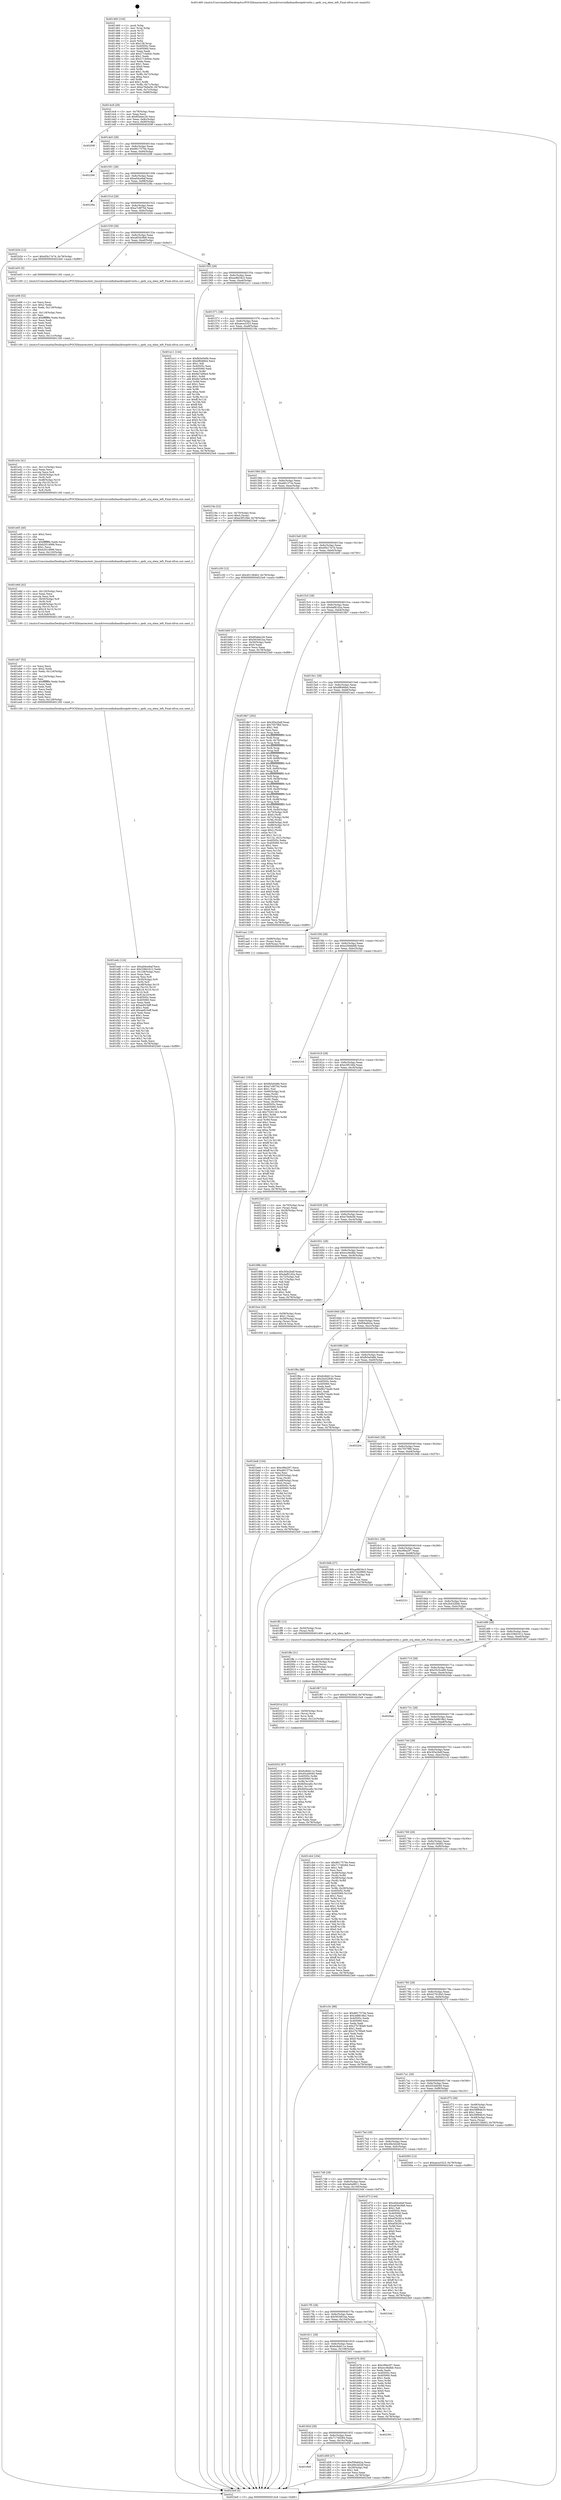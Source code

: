 digraph "0x401460" {
  label = "0x401460 (/mnt/c/Users/mathe/Desktop/tcc/POCII/binaries/extr_linuxdriversinfinibandhwqedrverbs.c_qedr_srq_elem_left_Final-ollvm.out::main(0))"
  labelloc = "t"
  node[shape=record]

  Entry [label="",width=0.3,height=0.3,shape=circle,fillcolor=black,style=filled]
  "0x4014c8" [label="{
     0x4014c8 [29]\l
     | [instrs]\l
     &nbsp;&nbsp;0x4014c8 \<+3\>: mov -0x78(%rbp),%eax\l
     &nbsp;&nbsp;0x4014cb \<+2\>: mov %eax,%ecx\l
     &nbsp;&nbsp;0x4014cd \<+6\>: sub $0x85ebec26,%ecx\l
     &nbsp;&nbsp;0x4014d3 \<+6\>: mov %eax,-0x8c(%rbp)\l
     &nbsp;&nbsp;0x4014d9 \<+6\>: mov %ecx,-0x90(%rbp)\l
     &nbsp;&nbsp;0x4014df \<+6\>: je 000000000040209f \<main+0xc3f\>\l
  }"]
  "0x40209f" [label="{
     0x40209f\l
  }", style=dashed]
  "0x4014e5" [label="{
     0x4014e5 [28]\l
     | [instrs]\l
     &nbsp;&nbsp;0x4014e5 \<+5\>: jmp 00000000004014ea \<main+0x8a\>\l
     &nbsp;&nbsp;0x4014ea \<+6\>: mov -0x8c(%rbp),%eax\l
     &nbsp;&nbsp;0x4014f0 \<+5\>: sub $0x8617570e,%eax\l
     &nbsp;&nbsp;0x4014f5 \<+6\>: mov %eax,-0x94(%rbp)\l
     &nbsp;&nbsp;0x4014fb \<+6\>: je 0000000000402268 \<main+0xe08\>\l
  }"]
  Exit [label="",width=0.3,height=0.3,shape=circle,fillcolor=black,style=filled,peripheries=2]
  "0x402268" [label="{
     0x402268\l
  }", style=dashed]
  "0x401501" [label="{
     0x401501 [28]\l
     | [instrs]\l
     &nbsp;&nbsp;0x401501 \<+5\>: jmp 0000000000401506 \<main+0xa6\>\l
     &nbsp;&nbsp;0x401506 \<+6\>: mov -0x8c(%rbp),%eax\l
     &nbsp;&nbsp;0x40150c \<+5\>: sub $0xa0dce6af,%eax\l
     &nbsp;&nbsp;0x401511 \<+6\>: mov %eax,-0x98(%rbp)\l
     &nbsp;&nbsp;0x401517 \<+6\>: je 000000000040228a \<main+0xe2a\>\l
  }"]
  "0x402032" [label="{
     0x402032 [97]\l
     | [instrs]\l
     &nbsp;&nbsp;0x402032 \<+5\>: mov $0x6c8dd11e,%eax\l
     &nbsp;&nbsp;0x402037 \<+5\>: mov $0x45cd4040,%edx\l
     &nbsp;&nbsp;0x40203c \<+8\>: mov 0x40505c,%r8d\l
     &nbsp;&nbsp;0x402044 \<+8\>: mov 0x405060,%r9d\l
     &nbsp;&nbsp;0x40204c \<+3\>: mov %r8d,%r10d\l
     &nbsp;&nbsp;0x40204f \<+7\>: sub $0x8d5eca6c,%r10d\l
     &nbsp;&nbsp;0x402056 \<+4\>: sub $0x1,%r10d\l
     &nbsp;&nbsp;0x40205a \<+7\>: add $0x8d5eca6c,%r10d\l
     &nbsp;&nbsp;0x402061 \<+4\>: imul %r10d,%r8d\l
     &nbsp;&nbsp;0x402065 \<+4\>: and $0x1,%r8d\l
     &nbsp;&nbsp;0x402069 \<+4\>: cmp $0x0,%r8d\l
     &nbsp;&nbsp;0x40206d \<+4\>: sete %r11b\l
     &nbsp;&nbsp;0x402071 \<+4\>: cmp $0xa,%r9d\l
     &nbsp;&nbsp;0x402075 \<+3\>: setl %bl\l
     &nbsp;&nbsp;0x402078 \<+3\>: mov %r11b,%r14b\l
     &nbsp;&nbsp;0x40207b \<+3\>: and %bl,%r14b\l
     &nbsp;&nbsp;0x40207e \<+3\>: xor %bl,%r11b\l
     &nbsp;&nbsp;0x402081 \<+3\>: or %r11b,%r14b\l
     &nbsp;&nbsp;0x402084 \<+4\>: test $0x1,%r14b\l
     &nbsp;&nbsp;0x402088 \<+3\>: cmovne %edx,%eax\l
     &nbsp;&nbsp;0x40208b \<+3\>: mov %eax,-0x78(%rbp)\l
     &nbsp;&nbsp;0x40208e \<+5\>: jmp 00000000004023e9 \<main+0xf89\>\l
  }"]
  "0x40228a" [label="{
     0x40228a\l
  }", style=dashed]
  "0x40151d" [label="{
     0x40151d [28]\l
     | [instrs]\l
     &nbsp;&nbsp;0x40151d \<+5\>: jmp 0000000000401522 \<main+0xc2\>\l
     &nbsp;&nbsp;0x401522 \<+6\>: mov -0x8c(%rbp),%eax\l
     &nbsp;&nbsp;0x401528 \<+5\>: sub $0xa7c8f75d,%eax\l
     &nbsp;&nbsp;0x40152d \<+6\>: mov %eax,-0x9c(%rbp)\l
     &nbsp;&nbsp;0x401533 \<+6\>: je 0000000000401b54 \<main+0x6f4\>\l
  }"]
  "0x40201d" [label="{
     0x40201d [21]\l
     | [instrs]\l
     &nbsp;&nbsp;0x40201d \<+4\>: mov -0x50(%rbp),%rcx\l
     &nbsp;&nbsp;0x402021 \<+3\>: mov (%rcx),%rcx\l
     &nbsp;&nbsp;0x402024 \<+3\>: mov %rcx,%rdi\l
     &nbsp;&nbsp;0x402027 \<+6\>: mov %eax,-0x12c(%rbp)\l
     &nbsp;&nbsp;0x40202d \<+5\>: call 0000000000401030 \<free@plt\>\l
     | [calls]\l
     &nbsp;&nbsp;0x401030 \{1\} (unknown)\l
  }"]
  "0x401b54" [label="{
     0x401b54 [12]\l
     | [instrs]\l
     &nbsp;&nbsp;0x401b54 \<+7\>: movl $0xd5b17e7d,-0x78(%rbp)\l
     &nbsp;&nbsp;0x401b5b \<+5\>: jmp 00000000004023e9 \<main+0xf89\>\l
  }"]
  "0x401539" [label="{
     0x401539 [28]\l
     | [instrs]\l
     &nbsp;&nbsp;0x401539 \<+5\>: jmp 000000000040153e \<main+0xde\>\l
     &nbsp;&nbsp;0x40153e \<+6\>: mov -0x8c(%rbp),%eax\l
     &nbsp;&nbsp;0x401544 \<+5\>: sub $0xa830c9b8,%eax\l
     &nbsp;&nbsp;0x401549 \<+6\>: mov %eax,-0xa0(%rbp)\l
     &nbsp;&nbsp;0x40154f \<+6\>: je 0000000000401e03 \<main+0x9a3\>\l
  }"]
  "0x401ffe" [label="{
     0x401ffe [31]\l
     | [instrs]\l
     &nbsp;&nbsp;0x401ffe \<+10\>: movabs $0x4030b6,%rdi\l
     &nbsp;&nbsp;0x402008 \<+4\>: mov -0x40(%rbp),%rcx\l
     &nbsp;&nbsp;0x40200c \<+3\>: mov %rax,(%rcx)\l
     &nbsp;&nbsp;0x40200f \<+4\>: mov -0x40(%rbp),%rax\l
     &nbsp;&nbsp;0x402013 \<+3\>: mov (%rax),%rsi\l
     &nbsp;&nbsp;0x402016 \<+2\>: mov $0x0,%al\l
     &nbsp;&nbsp;0x402018 \<+5\>: call 0000000000401040 \<printf@plt\>\l
     | [calls]\l
     &nbsp;&nbsp;0x401040 \{1\} (unknown)\l
  }"]
  "0x401e03" [label="{
     0x401e03 [5]\l
     | [instrs]\l
     &nbsp;&nbsp;0x401e03 \<+5\>: call 0000000000401160 \<next_i\>\l
     | [calls]\l
     &nbsp;&nbsp;0x401160 \{1\} (/mnt/c/Users/mathe/Desktop/tcc/POCII/binaries/extr_linuxdriversinfinibandhwqedrverbs.c_qedr_srq_elem_left_Final-ollvm.out::next_i)\l
  }"]
  "0x401555" [label="{
     0x401555 [28]\l
     | [instrs]\l
     &nbsp;&nbsp;0x401555 \<+5\>: jmp 000000000040155a \<main+0xfa\>\l
     &nbsp;&nbsp;0x40155a \<+6\>: mov -0x8c(%rbp),%eax\l
     &nbsp;&nbsp;0x401560 \<+5\>: sub $0xae8634c3,%eax\l
     &nbsp;&nbsp;0x401565 \<+6\>: mov %eax,-0xa4(%rbp)\l
     &nbsp;&nbsp;0x40156b \<+6\>: je 0000000000401a11 \<main+0x5b1\>\l
  }"]
  "0x401eeb" [label="{
     0x401eeb [124]\l
     | [instrs]\l
     &nbsp;&nbsp;0x401eeb \<+5\>: mov $0xa0dce6af,%ecx\l
     &nbsp;&nbsp;0x401ef0 \<+5\>: mov $0x338d1612,%edx\l
     &nbsp;&nbsp;0x401ef5 \<+6\>: mov -0x128(%rbp),%esi\l
     &nbsp;&nbsp;0x401efb \<+3\>: imul %eax,%esi\l
     &nbsp;&nbsp;0x401efe \<+3\>: movslq %esi,%r8\l
     &nbsp;&nbsp;0x401f01 \<+4\>: mov -0x50(%rbp),%r9\l
     &nbsp;&nbsp;0x401f05 \<+3\>: mov (%r9),%r9\l
     &nbsp;&nbsp;0x401f08 \<+4\>: mov -0x48(%rbp),%r10\l
     &nbsp;&nbsp;0x401f0c \<+3\>: movslq (%r10),%r10\l
     &nbsp;&nbsp;0x401f0f \<+4\>: imul $0x18,%r10,%r10\l
     &nbsp;&nbsp;0x401f13 \<+3\>: add %r10,%r9\l
     &nbsp;&nbsp;0x401f16 \<+4\>: mov %r8,0x10(%r9)\l
     &nbsp;&nbsp;0x401f1a \<+7\>: mov 0x40505c,%eax\l
     &nbsp;&nbsp;0x401f21 \<+7\>: mov 0x405060,%esi\l
     &nbsp;&nbsp;0x401f28 \<+2\>: mov %eax,%edi\l
     &nbsp;&nbsp;0x401f2a \<+6\>: sub $0xae923eff,%edi\l
     &nbsp;&nbsp;0x401f30 \<+3\>: sub $0x1,%edi\l
     &nbsp;&nbsp;0x401f33 \<+6\>: add $0xae923eff,%edi\l
     &nbsp;&nbsp;0x401f39 \<+3\>: imul %edi,%eax\l
     &nbsp;&nbsp;0x401f3c \<+3\>: and $0x1,%eax\l
     &nbsp;&nbsp;0x401f3f \<+3\>: cmp $0x0,%eax\l
     &nbsp;&nbsp;0x401f42 \<+4\>: sete %r11b\l
     &nbsp;&nbsp;0x401f46 \<+3\>: cmp $0xa,%esi\l
     &nbsp;&nbsp;0x401f49 \<+3\>: setl %bl\l
     &nbsp;&nbsp;0x401f4c \<+3\>: mov %r11b,%r14b\l
     &nbsp;&nbsp;0x401f4f \<+3\>: and %bl,%r14b\l
     &nbsp;&nbsp;0x401f52 \<+3\>: xor %bl,%r11b\l
     &nbsp;&nbsp;0x401f55 \<+3\>: or %r11b,%r14b\l
     &nbsp;&nbsp;0x401f58 \<+4\>: test $0x1,%r14b\l
     &nbsp;&nbsp;0x401f5c \<+3\>: cmovne %edx,%ecx\l
     &nbsp;&nbsp;0x401f5f \<+3\>: mov %ecx,-0x78(%rbp)\l
     &nbsp;&nbsp;0x401f62 \<+5\>: jmp 00000000004023e9 \<main+0xf89\>\l
  }"]
  "0x401a11" [label="{
     0x401a11 [144]\l
     | [instrs]\l
     &nbsp;&nbsp;0x401a11 \<+5\>: mov $0xfb5e046b,%eax\l
     &nbsp;&nbsp;0x401a16 \<+5\>: mov $0xdf646fe4,%ecx\l
     &nbsp;&nbsp;0x401a1b \<+2\>: mov $0x1,%dl\l
     &nbsp;&nbsp;0x401a1d \<+7\>: mov 0x40505c,%esi\l
     &nbsp;&nbsp;0x401a24 \<+7\>: mov 0x405060,%edi\l
     &nbsp;&nbsp;0x401a2b \<+3\>: mov %esi,%r8d\l
     &nbsp;&nbsp;0x401a2e \<+7\>: sub $0x8a7a06e4,%r8d\l
     &nbsp;&nbsp;0x401a35 \<+4\>: sub $0x1,%r8d\l
     &nbsp;&nbsp;0x401a39 \<+7\>: add $0x8a7a06e4,%r8d\l
     &nbsp;&nbsp;0x401a40 \<+4\>: imul %r8d,%esi\l
     &nbsp;&nbsp;0x401a44 \<+3\>: and $0x1,%esi\l
     &nbsp;&nbsp;0x401a47 \<+3\>: cmp $0x0,%esi\l
     &nbsp;&nbsp;0x401a4a \<+4\>: sete %r9b\l
     &nbsp;&nbsp;0x401a4e \<+3\>: cmp $0xa,%edi\l
     &nbsp;&nbsp;0x401a51 \<+4\>: setl %r10b\l
     &nbsp;&nbsp;0x401a55 \<+3\>: mov %r9b,%r11b\l
     &nbsp;&nbsp;0x401a58 \<+4\>: xor $0xff,%r11b\l
     &nbsp;&nbsp;0x401a5c \<+3\>: mov %r10b,%bl\l
     &nbsp;&nbsp;0x401a5f \<+3\>: xor $0xff,%bl\l
     &nbsp;&nbsp;0x401a62 \<+3\>: xor $0x0,%dl\l
     &nbsp;&nbsp;0x401a65 \<+3\>: mov %r11b,%r14b\l
     &nbsp;&nbsp;0x401a68 \<+4\>: and $0x0,%r14b\l
     &nbsp;&nbsp;0x401a6c \<+3\>: and %dl,%r9b\l
     &nbsp;&nbsp;0x401a6f \<+3\>: mov %bl,%r15b\l
     &nbsp;&nbsp;0x401a72 \<+4\>: and $0x0,%r15b\l
     &nbsp;&nbsp;0x401a76 \<+3\>: and %dl,%r10b\l
     &nbsp;&nbsp;0x401a79 \<+3\>: or %r9b,%r14b\l
     &nbsp;&nbsp;0x401a7c \<+3\>: or %r10b,%r15b\l
     &nbsp;&nbsp;0x401a7f \<+3\>: xor %r15b,%r14b\l
     &nbsp;&nbsp;0x401a82 \<+3\>: or %bl,%r11b\l
     &nbsp;&nbsp;0x401a85 \<+4\>: xor $0xff,%r11b\l
     &nbsp;&nbsp;0x401a89 \<+3\>: or $0x0,%dl\l
     &nbsp;&nbsp;0x401a8c \<+3\>: and %dl,%r11b\l
     &nbsp;&nbsp;0x401a8f \<+3\>: or %r11b,%r14b\l
     &nbsp;&nbsp;0x401a92 \<+4\>: test $0x1,%r14b\l
     &nbsp;&nbsp;0x401a96 \<+3\>: cmovne %ecx,%eax\l
     &nbsp;&nbsp;0x401a99 \<+3\>: mov %eax,-0x78(%rbp)\l
     &nbsp;&nbsp;0x401a9c \<+5\>: jmp 00000000004023e9 \<main+0xf89\>\l
  }"]
  "0x401571" [label="{
     0x401571 [28]\l
     | [instrs]\l
     &nbsp;&nbsp;0x401571 \<+5\>: jmp 0000000000401576 \<main+0x116\>\l
     &nbsp;&nbsp;0x401576 \<+6\>: mov -0x8c(%rbp),%eax\l
     &nbsp;&nbsp;0x40157c \<+5\>: sub $0xaece3323,%eax\l
     &nbsp;&nbsp;0x401581 \<+6\>: mov %eax,-0xa8(%rbp)\l
     &nbsp;&nbsp;0x401587 \<+6\>: je 000000000040219a \<main+0xd3a\>\l
  }"]
  "0x401eb7" [label="{
     0x401eb7 [52]\l
     | [instrs]\l
     &nbsp;&nbsp;0x401eb7 \<+2\>: xor %ecx,%ecx\l
     &nbsp;&nbsp;0x401eb9 \<+5\>: mov $0x2,%edx\l
     &nbsp;&nbsp;0x401ebe \<+6\>: mov %edx,-0x124(%rbp)\l
     &nbsp;&nbsp;0x401ec4 \<+1\>: cltd\l
     &nbsp;&nbsp;0x401ec5 \<+6\>: mov -0x124(%rbp),%esi\l
     &nbsp;&nbsp;0x401ecb \<+2\>: idiv %esi\l
     &nbsp;&nbsp;0x401ecd \<+6\>: imul $0xfffffffe,%edx,%edx\l
     &nbsp;&nbsp;0x401ed3 \<+2\>: mov %ecx,%edi\l
     &nbsp;&nbsp;0x401ed5 \<+2\>: sub %edx,%edi\l
     &nbsp;&nbsp;0x401ed7 \<+2\>: mov %ecx,%edx\l
     &nbsp;&nbsp;0x401ed9 \<+3\>: sub $0x1,%edx\l
     &nbsp;&nbsp;0x401edc \<+2\>: add %edx,%edi\l
     &nbsp;&nbsp;0x401ede \<+2\>: sub %edi,%ecx\l
     &nbsp;&nbsp;0x401ee0 \<+6\>: mov %ecx,-0x128(%rbp)\l
     &nbsp;&nbsp;0x401ee6 \<+5\>: call 0000000000401160 \<next_i\>\l
     | [calls]\l
     &nbsp;&nbsp;0x401160 \{1\} (/mnt/c/Users/mathe/Desktop/tcc/POCII/binaries/extr_linuxdriversinfinibandhwqedrverbs.c_qedr_srq_elem_left_Final-ollvm.out::next_i)\l
  }"]
  "0x40219a" [label="{
     0x40219a [22]\l
     | [instrs]\l
     &nbsp;&nbsp;0x40219a \<+4\>: mov -0x70(%rbp),%rax\l
     &nbsp;&nbsp;0x40219e \<+6\>: movl $0x0,(%rax)\l
     &nbsp;&nbsp;0x4021a4 \<+7\>: movl $0xe3f51fdd,-0x78(%rbp)\l
     &nbsp;&nbsp;0x4021ab \<+5\>: jmp 00000000004023e9 \<main+0xf89\>\l
  }"]
  "0x40158d" [label="{
     0x40158d [28]\l
     | [instrs]\l
     &nbsp;&nbsp;0x40158d \<+5\>: jmp 0000000000401592 \<main+0x132\>\l
     &nbsp;&nbsp;0x401592 \<+6\>: mov -0x8c(%rbp),%eax\l
     &nbsp;&nbsp;0x401598 \<+5\>: sub $0xafd1373e,%eax\l
     &nbsp;&nbsp;0x40159d \<+6\>: mov %eax,-0xac(%rbp)\l
     &nbsp;&nbsp;0x4015a3 \<+6\>: je 0000000000401c50 \<main+0x7f0\>\l
  }"]
  "0x401e8d" [label="{
     0x401e8d [42]\l
     | [instrs]\l
     &nbsp;&nbsp;0x401e8d \<+6\>: mov -0x120(%rbp),%ecx\l
     &nbsp;&nbsp;0x401e93 \<+3\>: imul %eax,%ecx\l
     &nbsp;&nbsp;0x401e96 \<+3\>: movslq %ecx,%r8\l
     &nbsp;&nbsp;0x401e99 \<+4\>: mov -0x50(%rbp),%r9\l
     &nbsp;&nbsp;0x401e9d \<+3\>: mov (%r9),%r9\l
     &nbsp;&nbsp;0x401ea0 \<+4\>: mov -0x48(%rbp),%r10\l
     &nbsp;&nbsp;0x401ea4 \<+3\>: movslq (%r10),%r10\l
     &nbsp;&nbsp;0x401ea7 \<+4\>: imul $0x18,%r10,%r10\l
     &nbsp;&nbsp;0x401eab \<+3\>: add %r10,%r9\l
     &nbsp;&nbsp;0x401eae \<+4\>: mov %r8,0x8(%r9)\l
     &nbsp;&nbsp;0x401eb2 \<+5\>: call 0000000000401160 \<next_i\>\l
     | [calls]\l
     &nbsp;&nbsp;0x401160 \{1\} (/mnt/c/Users/mathe/Desktop/tcc/POCII/binaries/extr_linuxdriversinfinibandhwqedrverbs.c_qedr_srq_elem_left_Final-ollvm.out::next_i)\l
  }"]
  "0x401c50" [label="{
     0x401c50 [12]\l
     | [instrs]\l
     &nbsp;&nbsp;0x401c50 \<+7\>: movl $0x40138463,-0x78(%rbp)\l
     &nbsp;&nbsp;0x401c57 \<+5\>: jmp 00000000004023e9 \<main+0xf89\>\l
  }"]
  "0x4015a9" [label="{
     0x4015a9 [28]\l
     | [instrs]\l
     &nbsp;&nbsp;0x4015a9 \<+5\>: jmp 00000000004015ae \<main+0x14e\>\l
     &nbsp;&nbsp;0x4015ae \<+6\>: mov -0x8c(%rbp),%eax\l
     &nbsp;&nbsp;0x4015b4 \<+5\>: sub $0xd5b17e7d,%eax\l
     &nbsp;&nbsp;0x4015b9 \<+6\>: mov %eax,-0xb0(%rbp)\l
     &nbsp;&nbsp;0x4015bf \<+6\>: je 0000000000401b60 \<main+0x700\>\l
  }"]
  "0x401e65" [label="{
     0x401e65 [40]\l
     | [instrs]\l
     &nbsp;&nbsp;0x401e65 \<+5\>: mov $0x2,%ecx\l
     &nbsp;&nbsp;0x401e6a \<+1\>: cltd\l
     &nbsp;&nbsp;0x401e6b \<+2\>: idiv %ecx\l
     &nbsp;&nbsp;0x401e6d \<+6\>: imul $0xfffffffe,%edx,%ecx\l
     &nbsp;&nbsp;0x401e73 \<+6\>: sub $0xb2014999,%ecx\l
     &nbsp;&nbsp;0x401e79 \<+3\>: add $0x1,%ecx\l
     &nbsp;&nbsp;0x401e7c \<+6\>: add $0xb2014999,%ecx\l
     &nbsp;&nbsp;0x401e82 \<+6\>: mov %ecx,-0x120(%rbp)\l
     &nbsp;&nbsp;0x401e88 \<+5\>: call 0000000000401160 \<next_i\>\l
     | [calls]\l
     &nbsp;&nbsp;0x401160 \{1\} (/mnt/c/Users/mathe/Desktop/tcc/POCII/binaries/extr_linuxdriversinfinibandhwqedrverbs.c_qedr_srq_elem_left_Final-ollvm.out::next_i)\l
  }"]
  "0x401b60" [label="{
     0x401b60 [27]\l
     | [instrs]\l
     &nbsp;&nbsp;0x401b60 \<+5\>: mov $0x85ebec26,%eax\l
     &nbsp;&nbsp;0x401b65 \<+5\>: mov $0x563461ba,%ecx\l
     &nbsp;&nbsp;0x401b6a \<+3\>: mov -0x30(%rbp),%edx\l
     &nbsp;&nbsp;0x401b6d \<+3\>: cmp $0x0,%edx\l
     &nbsp;&nbsp;0x401b70 \<+3\>: cmove %ecx,%eax\l
     &nbsp;&nbsp;0x401b73 \<+3\>: mov %eax,-0x78(%rbp)\l
     &nbsp;&nbsp;0x401b76 \<+5\>: jmp 00000000004023e9 \<main+0xf89\>\l
  }"]
  "0x4015c5" [label="{
     0x4015c5 [28]\l
     | [instrs]\l
     &nbsp;&nbsp;0x4015c5 \<+5\>: jmp 00000000004015ca \<main+0x16a\>\l
     &nbsp;&nbsp;0x4015ca \<+6\>: mov -0x8c(%rbp),%eax\l
     &nbsp;&nbsp;0x4015d0 \<+5\>: sub $0xdaf81d2a,%eax\l
     &nbsp;&nbsp;0x4015d5 \<+6\>: mov %eax,-0xb4(%rbp)\l
     &nbsp;&nbsp;0x4015db \<+6\>: je 00000000004018b7 \<main+0x457\>\l
  }"]
  "0x401e3c" [label="{
     0x401e3c [41]\l
     | [instrs]\l
     &nbsp;&nbsp;0x401e3c \<+6\>: mov -0x11c(%rbp),%ecx\l
     &nbsp;&nbsp;0x401e42 \<+3\>: imul %eax,%ecx\l
     &nbsp;&nbsp;0x401e45 \<+3\>: movslq %ecx,%r8\l
     &nbsp;&nbsp;0x401e48 \<+4\>: mov -0x50(%rbp),%r9\l
     &nbsp;&nbsp;0x401e4c \<+3\>: mov (%r9),%r9\l
     &nbsp;&nbsp;0x401e4f \<+4\>: mov -0x48(%rbp),%r10\l
     &nbsp;&nbsp;0x401e53 \<+3\>: movslq (%r10),%r10\l
     &nbsp;&nbsp;0x401e56 \<+4\>: imul $0x18,%r10,%r10\l
     &nbsp;&nbsp;0x401e5a \<+3\>: add %r10,%r9\l
     &nbsp;&nbsp;0x401e5d \<+3\>: mov %r8,(%r9)\l
     &nbsp;&nbsp;0x401e60 \<+5\>: call 0000000000401160 \<next_i\>\l
     | [calls]\l
     &nbsp;&nbsp;0x401160 \{1\} (/mnt/c/Users/mathe/Desktop/tcc/POCII/binaries/extr_linuxdriversinfinibandhwqedrverbs.c_qedr_srq_elem_left_Final-ollvm.out::next_i)\l
  }"]
  "0x4018b7" [label="{
     0x4018b7 [292]\l
     | [instrs]\l
     &nbsp;&nbsp;0x4018b7 \<+5\>: mov $0x3f3e2bdf,%eax\l
     &nbsp;&nbsp;0x4018bc \<+5\>: mov $0x7057f66,%ecx\l
     &nbsp;&nbsp;0x4018c1 \<+2\>: mov $0x1,%dl\l
     &nbsp;&nbsp;0x4018c3 \<+2\>: xor %esi,%esi\l
     &nbsp;&nbsp;0x4018c5 \<+3\>: mov %rsp,%rdi\l
     &nbsp;&nbsp;0x4018c8 \<+4\>: add $0xfffffffffffffff0,%rdi\l
     &nbsp;&nbsp;0x4018cc \<+3\>: mov %rdi,%rsp\l
     &nbsp;&nbsp;0x4018cf \<+4\>: mov %rdi,-0x70(%rbp)\l
     &nbsp;&nbsp;0x4018d3 \<+3\>: mov %rsp,%rdi\l
     &nbsp;&nbsp;0x4018d6 \<+4\>: add $0xfffffffffffffff0,%rdi\l
     &nbsp;&nbsp;0x4018da \<+3\>: mov %rdi,%rsp\l
     &nbsp;&nbsp;0x4018dd \<+3\>: mov %rsp,%r8\l
     &nbsp;&nbsp;0x4018e0 \<+4\>: add $0xfffffffffffffff0,%r8\l
     &nbsp;&nbsp;0x4018e4 \<+3\>: mov %r8,%rsp\l
     &nbsp;&nbsp;0x4018e7 \<+4\>: mov %r8,-0x68(%rbp)\l
     &nbsp;&nbsp;0x4018eb \<+3\>: mov %rsp,%r8\l
     &nbsp;&nbsp;0x4018ee \<+4\>: add $0xfffffffffffffff0,%r8\l
     &nbsp;&nbsp;0x4018f2 \<+3\>: mov %r8,%rsp\l
     &nbsp;&nbsp;0x4018f5 \<+4\>: mov %r8,-0x60(%rbp)\l
     &nbsp;&nbsp;0x4018f9 \<+3\>: mov %rsp,%r8\l
     &nbsp;&nbsp;0x4018fc \<+4\>: add $0xfffffffffffffff0,%r8\l
     &nbsp;&nbsp;0x401900 \<+3\>: mov %r8,%rsp\l
     &nbsp;&nbsp;0x401903 \<+4\>: mov %r8,-0x58(%rbp)\l
     &nbsp;&nbsp;0x401907 \<+3\>: mov %rsp,%r8\l
     &nbsp;&nbsp;0x40190a \<+4\>: add $0xfffffffffffffff0,%r8\l
     &nbsp;&nbsp;0x40190e \<+3\>: mov %r8,%rsp\l
     &nbsp;&nbsp;0x401911 \<+4\>: mov %r8,-0x50(%rbp)\l
     &nbsp;&nbsp;0x401915 \<+3\>: mov %rsp,%r8\l
     &nbsp;&nbsp;0x401918 \<+4\>: add $0xfffffffffffffff0,%r8\l
     &nbsp;&nbsp;0x40191c \<+3\>: mov %r8,%rsp\l
     &nbsp;&nbsp;0x40191f \<+4\>: mov %r8,-0x48(%rbp)\l
     &nbsp;&nbsp;0x401923 \<+3\>: mov %rsp,%r8\l
     &nbsp;&nbsp;0x401926 \<+4\>: add $0xfffffffffffffff0,%r8\l
     &nbsp;&nbsp;0x40192a \<+3\>: mov %r8,%rsp\l
     &nbsp;&nbsp;0x40192d \<+4\>: mov %r8,-0x40(%rbp)\l
     &nbsp;&nbsp;0x401931 \<+4\>: mov -0x70(%rbp),%r8\l
     &nbsp;&nbsp;0x401935 \<+7\>: movl $0x0,(%r8)\l
     &nbsp;&nbsp;0x40193c \<+4\>: mov -0x7c(%rbp),%r9d\l
     &nbsp;&nbsp;0x401940 \<+3\>: mov %r9d,(%rdi)\l
     &nbsp;&nbsp;0x401943 \<+4\>: mov -0x68(%rbp),%r8\l
     &nbsp;&nbsp;0x401947 \<+7\>: mov -0x88(%rbp),%r10\l
     &nbsp;&nbsp;0x40194e \<+3\>: mov %r10,(%r8)\l
     &nbsp;&nbsp;0x401951 \<+3\>: cmpl $0x2,(%rdi)\l
     &nbsp;&nbsp;0x401954 \<+4\>: setne %r11b\l
     &nbsp;&nbsp;0x401958 \<+4\>: and $0x1,%r11b\l
     &nbsp;&nbsp;0x40195c \<+4\>: mov %r11b,-0x31(%rbp)\l
     &nbsp;&nbsp;0x401960 \<+7\>: mov 0x40505c,%ebx\l
     &nbsp;&nbsp;0x401967 \<+8\>: mov 0x405060,%r14d\l
     &nbsp;&nbsp;0x40196f \<+3\>: sub $0x1,%esi\l
     &nbsp;&nbsp;0x401972 \<+3\>: mov %ebx,%r15d\l
     &nbsp;&nbsp;0x401975 \<+3\>: add %esi,%r15d\l
     &nbsp;&nbsp;0x401978 \<+4\>: imul %r15d,%ebx\l
     &nbsp;&nbsp;0x40197c \<+3\>: and $0x1,%ebx\l
     &nbsp;&nbsp;0x40197f \<+3\>: cmp $0x0,%ebx\l
     &nbsp;&nbsp;0x401982 \<+4\>: sete %r11b\l
     &nbsp;&nbsp;0x401986 \<+4\>: cmp $0xa,%r14d\l
     &nbsp;&nbsp;0x40198a \<+4\>: setl %r12b\l
     &nbsp;&nbsp;0x40198e \<+3\>: mov %r11b,%r13b\l
     &nbsp;&nbsp;0x401991 \<+4\>: xor $0xff,%r13b\l
     &nbsp;&nbsp;0x401995 \<+3\>: mov %r12b,%sil\l
     &nbsp;&nbsp;0x401998 \<+4\>: xor $0xff,%sil\l
     &nbsp;&nbsp;0x40199c \<+3\>: xor $0x0,%dl\l
     &nbsp;&nbsp;0x40199f \<+3\>: mov %r13b,%dil\l
     &nbsp;&nbsp;0x4019a2 \<+4\>: and $0x0,%dil\l
     &nbsp;&nbsp;0x4019a6 \<+3\>: and %dl,%r11b\l
     &nbsp;&nbsp;0x4019a9 \<+3\>: mov %sil,%r8b\l
     &nbsp;&nbsp;0x4019ac \<+4\>: and $0x0,%r8b\l
     &nbsp;&nbsp;0x4019b0 \<+3\>: and %dl,%r12b\l
     &nbsp;&nbsp;0x4019b3 \<+3\>: or %r11b,%dil\l
     &nbsp;&nbsp;0x4019b6 \<+3\>: or %r12b,%r8b\l
     &nbsp;&nbsp;0x4019b9 \<+3\>: xor %r8b,%dil\l
     &nbsp;&nbsp;0x4019bc \<+3\>: or %sil,%r13b\l
     &nbsp;&nbsp;0x4019bf \<+4\>: xor $0xff,%r13b\l
     &nbsp;&nbsp;0x4019c3 \<+3\>: or $0x0,%dl\l
     &nbsp;&nbsp;0x4019c6 \<+3\>: and %dl,%r13b\l
     &nbsp;&nbsp;0x4019c9 \<+3\>: or %r13b,%dil\l
     &nbsp;&nbsp;0x4019cc \<+4\>: test $0x1,%dil\l
     &nbsp;&nbsp;0x4019d0 \<+3\>: cmovne %ecx,%eax\l
     &nbsp;&nbsp;0x4019d3 \<+3\>: mov %eax,-0x78(%rbp)\l
     &nbsp;&nbsp;0x4019d6 \<+5\>: jmp 00000000004023e9 \<main+0xf89\>\l
  }"]
  "0x4015e1" [label="{
     0x4015e1 [28]\l
     | [instrs]\l
     &nbsp;&nbsp;0x4015e1 \<+5\>: jmp 00000000004015e6 \<main+0x186\>\l
     &nbsp;&nbsp;0x4015e6 \<+6\>: mov -0x8c(%rbp),%eax\l
     &nbsp;&nbsp;0x4015ec \<+5\>: sub $0xdf646fe4,%eax\l
     &nbsp;&nbsp;0x4015f1 \<+6\>: mov %eax,-0xb8(%rbp)\l
     &nbsp;&nbsp;0x4015f7 \<+6\>: je 0000000000401aa1 \<main+0x641\>\l
  }"]
  "0x401e08" [label="{
     0x401e08 [52]\l
     | [instrs]\l
     &nbsp;&nbsp;0x401e08 \<+2\>: xor %ecx,%ecx\l
     &nbsp;&nbsp;0x401e0a \<+5\>: mov $0x2,%edx\l
     &nbsp;&nbsp;0x401e0f \<+6\>: mov %edx,-0x118(%rbp)\l
     &nbsp;&nbsp;0x401e15 \<+1\>: cltd\l
     &nbsp;&nbsp;0x401e16 \<+6\>: mov -0x118(%rbp),%esi\l
     &nbsp;&nbsp;0x401e1c \<+2\>: idiv %esi\l
     &nbsp;&nbsp;0x401e1e \<+6\>: imul $0xfffffffe,%edx,%edx\l
     &nbsp;&nbsp;0x401e24 \<+2\>: mov %ecx,%edi\l
     &nbsp;&nbsp;0x401e26 \<+2\>: sub %edx,%edi\l
     &nbsp;&nbsp;0x401e28 \<+2\>: mov %ecx,%edx\l
     &nbsp;&nbsp;0x401e2a \<+3\>: sub $0x1,%edx\l
     &nbsp;&nbsp;0x401e2d \<+2\>: add %edx,%edi\l
     &nbsp;&nbsp;0x401e2f \<+2\>: sub %edi,%ecx\l
     &nbsp;&nbsp;0x401e31 \<+6\>: mov %ecx,-0x11c(%rbp)\l
     &nbsp;&nbsp;0x401e37 \<+5\>: call 0000000000401160 \<next_i\>\l
     | [calls]\l
     &nbsp;&nbsp;0x401160 \{1\} (/mnt/c/Users/mathe/Desktop/tcc/POCII/binaries/extr_linuxdriversinfinibandhwqedrverbs.c_qedr_srq_elem_left_Final-ollvm.out::next_i)\l
  }"]
  "0x401aa1" [label="{
     0x401aa1 [16]\l
     | [instrs]\l
     &nbsp;&nbsp;0x401aa1 \<+4\>: mov -0x68(%rbp),%rax\l
     &nbsp;&nbsp;0x401aa5 \<+3\>: mov (%rax),%rax\l
     &nbsp;&nbsp;0x401aa8 \<+4\>: mov 0x8(%rax),%rdi\l
     &nbsp;&nbsp;0x401aac \<+5\>: call 0000000000401060 \<atoi@plt\>\l
     | [calls]\l
     &nbsp;&nbsp;0x401060 \{1\} (unknown)\l
  }"]
  "0x4015fd" [label="{
     0x4015fd [28]\l
     | [instrs]\l
     &nbsp;&nbsp;0x4015fd \<+5\>: jmp 0000000000401602 \<main+0x1a2\>\l
     &nbsp;&nbsp;0x401602 \<+6\>: mov -0x8c(%rbp),%eax\l
     &nbsp;&nbsp;0x401608 \<+5\>: sub $0xe29dddd8,%eax\l
     &nbsp;&nbsp;0x40160d \<+6\>: mov %eax,-0xbc(%rbp)\l
     &nbsp;&nbsp;0x401613 \<+6\>: je 0000000000402103 \<main+0xca3\>\l
  }"]
  "0x401849" [label="{
     0x401849\l
  }", style=dashed]
  "0x402103" [label="{
     0x402103\l
  }", style=dashed]
  "0x401619" [label="{
     0x401619 [28]\l
     | [instrs]\l
     &nbsp;&nbsp;0x401619 \<+5\>: jmp 000000000040161e \<main+0x1be\>\l
     &nbsp;&nbsp;0x40161e \<+6\>: mov -0x8c(%rbp),%eax\l
     &nbsp;&nbsp;0x401624 \<+5\>: sub $0xe3f51fdd,%eax\l
     &nbsp;&nbsp;0x401629 \<+6\>: mov %eax,-0xc0(%rbp)\l
     &nbsp;&nbsp;0x40162f \<+6\>: je 00000000004021b0 \<main+0xd50\>\l
  }"]
  "0x401d58" [label="{
     0x401d58 [27]\l
     | [instrs]\l
     &nbsp;&nbsp;0x401d58 \<+5\>: mov $0xf58a842a,%eax\l
     &nbsp;&nbsp;0x401d5d \<+5\>: mov $0x49e3d2df,%ecx\l
     &nbsp;&nbsp;0x401d62 \<+3\>: mov -0x29(%rbp),%dl\l
     &nbsp;&nbsp;0x401d65 \<+3\>: test $0x1,%dl\l
     &nbsp;&nbsp;0x401d68 \<+3\>: cmovne %ecx,%eax\l
     &nbsp;&nbsp;0x401d6b \<+3\>: mov %eax,-0x78(%rbp)\l
     &nbsp;&nbsp;0x401d6e \<+5\>: jmp 00000000004023e9 \<main+0xf89\>\l
  }"]
  "0x4021b0" [label="{
     0x4021b0 [21]\l
     | [instrs]\l
     &nbsp;&nbsp;0x4021b0 \<+4\>: mov -0x70(%rbp),%rax\l
     &nbsp;&nbsp;0x4021b4 \<+2\>: mov (%rax),%eax\l
     &nbsp;&nbsp;0x4021b6 \<+4\>: lea -0x28(%rbp),%rsp\l
     &nbsp;&nbsp;0x4021ba \<+1\>: pop %rbx\l
     &nbsp;&nbsp;0x4021bb \<+2\>: pop %r12\l
     &nbsp;&nbsp;0x4021bd \<+2\>: pop %r13\l
     &nbsp;&nbsp;0x4021bf \<+2\>: pop %r14\l
     &nbsp;&nbsp;0x4021c1 \<+2\>: pop %r15\l
     &nbsp;&nbsp;0x4021c3 \<+1\>: pop %rbp\l
     &nbsp;&nbsp;0x4021c4 \<+1\>: ret\l
  }"]
  "0x401635" [label="{
     0x401635 [28]\l
     | [instrs]\l
     &nbsp;&nbsp;0x401635 \<+5\>: jmp 000000000040163a \<main+0x1da\>\l
     &nbsp;&nbsp;0x40163a \<+6\>: mov -0x8c(%rbp),%eax\l
     &nbsp;&nbsp;0x401640 \<+5\>: sub $0xe7fe9a56,%eax\l
     &nbsp;&nbsp;0x401645 \<+6\>: mov %eax,-0xc4(%rbp)\l
     &nbsp;&nbsp;0x40164b \<+6\>: je 000000000040188b \<main+0x42b\>\l
  }"]
  "0x40182d" [label="{
     0x40182d [28]\l
     | [instrs]\l
     &nbsp;&nbsp;0x40182d \<+5\>: jmp 0000000000401832 \<main+0x3d2\>\l
     &nbsp;&nbsp;0x401832 \<+6\>: mov -0x8c(%rbp),%eax\l
     &nbsp;&nbsp;0x401838 \<+5\>: sub $0x71749284,%eax\l
     &nbsp;&nbsp;0x40183d \<+6\>: mov %eax,-0x10c(%rbp)\l
     &nbsp;&nbsp;0x401843 \<+6\>: je 0000000000401d58 \<main+0x8f8\>\l
  }"]
  "0x40188b" [label="{
     0x40188b [44]\l
     | [instrs]\l
     &nbsp;&nbsp;0x40188b \<+5\>: mov $0x3f3e2bdf,%eax\l
     &nbsp;&nbsp;0x401890 \<+5\>: mov $0xdaf81d2a,%ecx\l
     &nbsp;&nbsp;0x401895 \<+3\>: mov -0x72(%rbp),%dl\l
     &nbsp;&nbsp;0x401898 \<+4\>: mov -0x71(%rbp),%sil\l
     &nbsp;&nbsp;0x40189c \<+3\>: mov %dl,%dil\l
     &nbsp;&nbsp;0x40189f \<+3\>: and %sil,%dil\l
     &nbsp;&nbsp;0x4018a2 \<+3\>: xor %sil,%dl\l
     &nbsp;&nbsp;0x4018a5 \<+3\>: or %dl,%dil\l
     &nbsp;&nbsp;0x4018a8 \<+4\>: test $0x1,%dil\l
     &nbsp;&nbsp;0x4018ac \<+3\>: cmovne %ecx,%eax\l
     &nbsp;&nbsp;0x4018af \<+3\>: mov %eax,-0x78(%rbp)\l
     &nbsp;&nbsp;0x4018b2 \<+5\>: jmp 00000000004023e9 \<main+0xf89\>\l
  }"]
  "0x401651" [label="{
     0x401651 [28]\l
     | [instrs]\l
     &nbsp;&nbsp;0x401651 \<+5\>: jmp 0000000000401656 \<main+0x1f6\>\l
     &nbsp;&nbsp;0x401656 \<+6\>: mov -0x8c(%rbp),%eax\l
     &nbsp;&nbsp;0x40165c \<+5\>: sub $0xecc9edbb,%eax\l
     &nbsp;&nbsp;0x401661 \<+6\>: mov %eax,-0xc8(%rbp)\l
     &nbsp;&nbsp;0x401667 \<+6\>: je 0000000000401bce \<main+0x76e\>\l
  }"]
  "0x4023e9" [label="{
     0x4023e9 [5]\l
     | [instrs]\l
     &nbsp;&nbsp;0x4023e9 \<+5\>: jmp 00000000004014c8 \<main+0x68\>\l
  }"]
  "0x401460" [label="{
     0x401460 [104]\l
     | [instrs]\l
     &nbsp;&nbsp;0x401460 \<+1\>: push %rbp\l
     &nbsp;&nbsp;0x401461 \<+3\>: mov %rsp,%rbp\l
     &nbsp;&nbsp;0x401464 \<+2\>: push %r15\l
     &nbsp;&nbsp;0x401466 \<+2\>: push %r14\l
     &nbsp;&nbsp;0x401468 \<+2\>: push %r13\l
     &nbsp;&nbsp;0x40146a \<+2\>: push %r12\l
     &nbsp;&nbsp;0x40146c \<+1\>: push %rbx\l
     &nbsp;&nbsp;0x40146d \<+7\>: sub $0x138,%rsp\l
     &nbsp;&nbsp;0x401474 \<+7\>: mov 0x40505c,%eax\l
     &nbsp;&nbsp;0x40147b \<+7\>: mov 0x405060,%ecx\l
     &nbsp;&nbsp;0x401482 \<+2\>: mov %eax,%edx\l
     &nbsp;&nbsp;0x401484 \<+6\>: add $0x2714d44c,%edx\l
     &nbsp;&nbsp;0x40148a \<+3\>: sub $0x1,%edx\l
     &nbsp;&nbsp;0x40148d \<+6\>: sub $0x2714d44c,%edx\l
     &nbsp;&nbsp;0x401493 \<+3\>: imul %edx,%eax\l
     &nbsp;&nbsp;0x401496 \<+3\>: and $0x1,%eax\l
     &nbsp;&nbsp;0x401499 \<+3\>: cmp $0x0,%eax\l
     &nbsp;&nbsp;0x40149c \<+4\>: sete %r8b\l
     &nbsp;&nbsp;0x4014a0 \<+4\>: and $0x1,%r8b\l
     &nbsp;&nbsp;0x4014a4 \<+4\>: mov %r8b,-0x72(%rbp)\l
     &nbsp;&nbsp;0x4014a8 \<+3\>: cmp $0xa,%ecx\l
     &nbsp;&nbsp;0x4014ab \<+4\>: setl %r8b\l
     &nbsp;&nbsp;0x4014af \<+4\>: and $0x1,%r8b\l
     &nbsp;&nbsp;0x4014b3 \<+4\>: mov %r8b,-0x71(%rbp)\l
     &nbsp;&nbsp;0x4014b7 \<+7\>: movl $0xe7fe9a56,-0x78(%rbp)\l
     &nbsp;&nbsp;0x4014be \<+3\>: mov %edi,-0x7c(%rbp)\l
     &nbsp;&nbsp;0x4014c1 \<+7\>: mov %rsi,-0x88(%rbp)\l
  }"]
  "0x402391" [label="{
     0x402391\l
  }", style=dashed]
  "0x401be8" [label="{
     0x401be8 [104]\l
     | [instrs]\l
     &nbsp;&nbsp;0x401be8 \<+5\>: mov $0xc99a297,%ecx\l
     &nbsp;&nbsp;0x401bed \<+5\>: mov $0xafd1373e,%edx\l
     &nbsp;&nbsp;0x401bf2 \<+2\>: xor %esi,%esi\l
     &nbsp;&nbsp;0x401bf4 \<+4\>: mov -0x50(%rbp),%rdi\l
     &nbsp;&nbsp;0x401bf8 \<+3\>: mov %rax,(%rdi)\l
     &nbsp;&nbsp;0x401bfb \<+4\>: mov -0x48(%rbp),%rax\l
     &nbsp;&nbsp;0x401bff \<+6\>: movl $0x0,(%rax)\l
     &nbsp;&nbsp;0x401c05 \<+8\>: mov 0x40505c,%r8d\l
     &nbsp;&nbsp;0x401c0d \<+8\>: mov 0x405060,%r9d\l
     &nbsp;&nbsp;0x401c15 \<+3\>: sub $0x1,%esi\l
     &nbsp;&nbsp;0x401c18 \<+3\>: mov %r8d,%r10d\l
     &nbsp;&nbsp;0x401c1b \<+3\>: add %esi,%r10d\l
     &nbsp;&nbsp;0x401c1e \<+4\>: imul %r10d,%r8d\l
     &nbsp;&nbsp;0x401c22 \<+4\>: and $0x1,%r8d\l
     &nbsp;&nbsp;0x401c26 \<+4\>: cmp $0x0,%r8d\l
     &nbsp;&nbsp;0x401c2a \<+4\>: sete %r11b\l
     &nbsp;&nbsp;0x401c2e \<+4\>: cmp $0xa,%r9d\l
     &nbsp;&nbsp;0x401c32 \<+3\>: setl %bl\l
     &nbsp;&nbsp;0x401c35 \<+3\>: mov %r11b,%r14b\l
     &nbsp;&nbsp;0x401c38 \<+3\>: and %bl,%r14b\l
     &nbsp;&nbsp;0x401c3b \<+3\>: xor %bl,%r11b\l
     &nbsp;&nbsp;0x401c3e \<+3\>: or %r11b,%r14b\l
     &nbsp;&nbsp;0x401c41 \<+4\>: test $0x1,%r14b\l
     &nbsp;&nbsp;0x401c45 \<+3\>: cmovne %edx,%ecx\l
     &nbsp;&nbsp;0x401c48 \<+3\>: mov %ecx,-0x78(%rbp)\l
     &nbsp;&nbsp;0x401c4b \<+5\>: jmp 00000000004023e9 \<main+0xf89\>\l
  }"]
  "0x401bce" [label="{
     0x401bce [26]\l
     | [instrs]\l
     &nbsp;&nbsp;0x401bce \<+4\>: mov -0x58(%rbp),%rax\l
     &nbsp;&nbsp;0x401bd2 \<+6\>: movl $0x1,(%rax)\l
     &nbsp;&nbsp;0x401bd8 \<+4\>: mov -0x58(%rbp),%rax\l
     &nbsp;&nbsp;0x401bdc \<+3\>: movslq (%rax),%rax\l
     &nbsp;&nbsp;0x401bdf \<+4\>: imul $0x18,%rax,%rdi\l
     &nbsp;&nbsp;0x401be3 \<+5\>: call 0000000000401050 \<malloc@plt\>\l
     | [calls]\l
     &nbsp;&nbsp;0x401050 \{1\} (unknown)\l
  }"]
  "0x40166d" [label="{
     0x40166d [28]\l
     | [instrs]\l
     &nbsp;&nbsp;0x40166d \<+5\>: jmp 0000000000401672 \<main+0x212\>\l
     &nbsp;&nbsp;0x401672 \<+6\>: mov -0x8c(%rbp),%eax\l
     &nbsp;&nbsp;0x401678 \<+5\>: sub $0xf58a842a,%eax\l
     &nbsp;&nbsp;0x40167d \<+6\>: mov %eax,-0xcc(%rbp)\l
     &nbsp;&nbsp;0x401683 \<+6\>: je 0000000000401f9a \<main+0xb3a\>\l
  }"]
  "0x401811" [label="{
     0x401811 [28]\l
     | [instrs]\l
     &nbsp;&nbsp;0x401811 \<+5\>: jmp 0000000000401816 \<main+0x3b6\>\l
     &nbsp;&nbsp;0x401816 \<+6\>: mov -0x8c(%rbp),%eax\l
     &nbsp;&nbsp;0x40181c \<+5\>: sub $0x6c8dd11e,%eax\l
     &nbsp;&nbsp;0x401821 \<+6\>: mov %eax,-0x108(%rbp)\l
     &nbsp;&nbsp;0x401827 \<+6\>: je 0000000000402391 \<main+0xf31\>\l
  }"]
  "0x401f9a" [label="{
     0x401f9a [88]\l
     | [instrs]\l
     &nbsp;&nbsp;0x401f9a \<+5\>: mov $0x6c8dd11e,%eax\l
     &nbsp;&nbsp;0x401f9f \<+5\>: mov $0x2b43284b,%ecx\l
     &nbsp;&nbsp;0x401fa4 \<+7\>: mov 0x40505c,%edx\l
     &nbsp;&nbsp;0x401fab \<+7\>: mov 0x405060,%esi\l
     &nbsp;&nbsp;0x401fb2 \<+2\>: mov %edx,%edi\l
     &nbsp;&nbsp;0x401fb4 \<+6\>: sub $0xf627da4b,%edi\l
     &nbsp;&nbsp;0x401fba \<+3\>: sub $0x1,%edi\l
     &nbsp;&nbsp;0x401fbd \<+6\>: add $0xf627da4b,%edi\l
     &nbsp;&nbsp;0x401fc3 \<+3\>: imul %edi,%edx\l
     &nbsp;&nbsp;0x401fc6 \<+3\>: and $0x1,%edx\l
     &nbsp;&nbsp;0x401fc9 \<+3\>: cmp $0x0,%edx\l
     &nbsp;&nbsp;0x401fcc \<+4\>: sete %r8b\l
     &nbsp;&nbsp;0x401fd0 \<+3\>: cmp $0xa,%esi\l
     &nbsp;&nbsp;0x401fd3 \<+4\>: setl %r9b\l
     &nbsp;&nbsp;0x401fd7 \<+3\>: mov %r8b,%r10b\l
     &nbsp;&nbsp;0x401fda \<+3\>: and %r9b,%r10b\l
     &nbsp;&nbsp;0x401fdd \<+3\>: xor %r9b,%r8b\l
     &nbsp;&nbsp;0x401fe0 \<+3\>: or %r8b,%r10b\l
     &nbsp;&nbsp;0x401fe3 \<+4\>: test $0x1,%r10b\l
     &nbsp;&nbsp;0x401fe7 \<+3\>: cmovne %ecx,%eax\l
     &nbsp;&nbsp;0x401fea \<+3\>: mov %eax,-0x78(%rbp)\l
     &nbsp;&nbsp;0x401fed \<+5\>: jmp 00000000004023e9 \<main+0xf89\>\l
  }"]
  "0x401689" [label="{
     0x401689 [28]\l
     | [instrs]\l
     &nbsp;&nbsp;0x401689 \<+5\>: jmp 000000000040168e \<main+0x22e\>\l
     &nbsp;&nbsp;0x40168e \<+6\>: mov -0x8c(%rbp),%eax\l
     &nbsp;&nbsp;0x401694 \<+5\>: sub $0xfb5e046b,%eax\l
     &nbsp;&nbsp;0x401699 \<+6\>: mov %eax,-0xd0(%rbp)\l
     &nbsp;&nbsp;0x40169f \<+6\>: je 0000000000402204 \<main+0xda4\>\l
  }"]
  "0x401b7b" [label="{
     0x401b7b [83]\l
     | [instrs]\l
     &nbsp;&nbsp;0x401b7b \<+5\>: mov $0xc99a297,%eax\l
     &nbsp;&nbsp;0x401b80 \<+5\>: mov $0xecc9edbb,%ecx\l
     &nbsp;&nbsp;0x401b85 \<+2\>: xor %edx,%edx\l
     &nbsp;&nbsp;0x401b87 \<+7\>: mov 0x40505c,%esi\l
     &nbsp;&nbsp;0x401b8e \<+7\>: mov 0x405060,%edi\l
     &nbsp;&nbsp;0x401b95 \<+3\>: sub $0x1,%edx\l
     &nbsp;&nbsp;0x401b98 \<+3\>: mov %esi,%r8d\l
     &nbsp;&nbsp;0x401b9b \<+3\>: add %edx,%r8d\l
     &nbsp;&nbsp;0x401b9e \<+4\>: imul %r8d,%esi\l
     &nbsp;&nbsp;0x401ba2 \<+3\>: and $0x1,%esi\l
     &nbsp;&nbsp;0x401ba5 \<+3\>: cmp $0x0,%esi\l
     &nbsp;&nbsp;0x401ba8 \<+4\>: sete %r9b\l
     &nbsp;&nbsp;0x401bac \<+3\>: cmp $0xa,%edi\l
     &nbsp;&nbsp;0x401baf \<+4\>: setl %r10b\l
     &nbsp;&nbsp;0x401bb3 \<+3\>: mov %r9b,%r11b\l
     &nbsp;&nbsp;0x401bb6 \<+3\>: and %r10b,%r11b\l
     &nbsp;&nbsp;0x401bb9 \<+3\>: xor %r10b,%r9b\l
     &nbsp;&nbsp;0x401bbc \<+3\>: or %r9b,%r11b\l
     &nbsp;&nbsp;0x401bbf \<+4\>: test $0x1,%r11b\l
     &nbsp;&nbsp;0x401bc3 \<+3\>: cmovne %ecx,%eax\l
     &nbsp;&nbsp;0x401bc6 \<+3\>: mov %eax,-0x78(%rbp)\l
     &nbsp;&nbsp;0x401bc9 \<+5\>: jmp 00000000004023e9 \<main+0xf89\>\l
  }"]
  "0x402204" [label="{
     0x402204\l
  }", style=dashed]
  "0x4016a5" [label="{
     0x4016a5 [28]\l
     | [instrs]\l
     &nbsp;&nbsp;0x4016a5 \<+5\>: jmp 00000000004016aa \<main+0x24a\>\l
     &nbsp;&nbsp;0x4016aa \<+6\>: mov -0x8c(%rbp),%eax\l
     &nbsp;&nbsp;0x4016b0 \<+5\>: sub $0x7057f66,%eax\l
     &nbsp;&nbsp;0x4016b5 \<+6\>: mov %eax,-0xd4(%rbp)\l
     &nbsp;&nbsp;0x4016bb \<+6\>: je 00000000004019db \<main+0x57b\>\l
  }"]
  "0x4017f5" [label="{
     0x4017f5 [28]\l
     | [instrs]\l
     &nbsp;&nbsp;0x4017f5 \<+5\>: jmp 00000000004017fa \<main+0x39a\>\l
     &nbsp;&nbsp;0x4017fa \<+6\>: mov -0x8c(%rbp),%eax\l
     &nbsp;&nbsp;0x401800 \<+5\>: sub $0x563461ba,%eax\l
     &nbsp;&nbsp;0x401805 \<+6\>: mov %eax,-0x104(%rbp)\l
     &nbsp;&nbsp;0x40180b \<+6\>: je 0000000000401b7b \<main+0x71b\>\l
  }"]
  "0x4019db" [label="{
     0x4019db [27]\l
     | [instrs]\l
     &nbsp;&nbsp;0x4019db \<+5\>: mov $0xae8634c3,%eax\l
     &nbsp;&nbsp;0x4019e0 \<+5\>: mov $0x73d2f900,%ecx\l
     &nbsp;&nbsp;0x4019e5 \<+3\>: mov -0x31(%rbp),%dl\l
     &nbsp;&nbsp;0x4019e8 \<+3\>: test $0x1,%dl\l
     &nbsp;&nbsp;0x4019eb \<+3\>: cmovne %ecx,%eax\l
     &nbsp;&nbsp;0x4019ee \<+3\>: mov %eax,-0x78(%rbp)\l
     &nbsp;&nbsp;0x4019f1 \<+5\>: jmp 00000000004023e9 \<main+0xf89\>\l
  }"]
  "0x4016c1" [label="{
     0x4016c1 [28]\l
     | [instrs]\l
     &nbsp;&nbsp;0x4016c1 \<+5\>: jmp 00000000004016c6 \<main+0x266\>\l
     &nbsp;&nbsp;0x4016c6 \<+6\>: mov -0x8c(%rbp),%eax\l
     &nbsp;&nbsp;0x4016cc \<+5\>: sub $0xc99a297,%eax\l
     &nbsp;&nbsp;0x4016d1 \<+6\>: mov %eax,-0xd8(%rbp)\l
     &nbsp;&nbsp;0x4016d7 \<+6\>: je 0000000000402231 \<main+0xdd1\>\l
  }"]
  "0x401ab1" [label="{
     0x401ab1 [163]\l
     | [instrs]\l
     &nbsp;&nbsp;0x401ab1 \<+5\>: mov $0xfb5e046b,%ecx\l
     &nbsp;&nbsp;0x401ab6 \<+5\>: mov $0xa7c8f75d,%edx\l
     &nbsp;&nbsp;0x401abb \<+3\>: mov $0x1,%sil\l
     &nbsp;&nbsp;0x401abe \<+4\>: mov -0x60(%rbp),%rdi\l
     &nbsp;&nbsp;0x401ac2 \<+2\>: mov %eax,(%rdi)\l
     &nbsp;&nbsp;0x401ac4 \<+4\>: mov -0x60(%rbp),%rdi\l
     &nbsp;&nbsp;0x401ac8 \<+2\>: mov (%rdi),%eax\l
     &nbsp;&nbsp;0x401aca \<+3\>: mov %eax,-0x30(%rbp)\l
     &nbsp;&nbsp;0x401acd \<+7\>: mov 0x40505c,%eax\l
     &nbsp;&nbsp;0x401ad4 \<+8\>: mov 0x405060,%r8d\l
     &nbsp;&nbsp;0x401adc \<+3\>: mov %eax,%r9d\l
     &nbsp;&nbsp;0x401adf \<+7\>: sub $0x75261343,%r9d\l
     &nbsp;&nbsp;0x401ae6 \<+4\>: sub $0x1,%r9d\l
     &nbsp;&nbsp;0x401aea \<+7\>: add $0x75261343,%r9d\l
     &nbsp;&nbsp;0x401af1 \<+4\>: imul %r9d,%eax\l
     &nbsp;&nbsp;0x401af5 \<+3\>: and $0x1,%eax\l
     &nbsp;&nbsp;0x401af8 \<+3\>: cmp $0x0,%eax\l
     &nbsp;&nbsp;0x401afb \<+4\>: sete %r10b\l
     &nbsp;&nbsp;0x401aff \<+4\>: cmp $0xa,%r8d\l
     &nbsp;&nbsp;0x401b03 \<+4\>: setl %r11b\l
     &nbsp;&nbsp;0x401b07 \<+3\>: mov %r10b,%bl\l
     &nbsp;&nbsp;0x401b0a \<+3\>: xor $0xff,%bl\l
     &nbsp;&nbsp;0x401b0d \<+3\>: mov %r11b,%r14b\l
     &nbsp;&nbsp;0x401b10 \<+4\>: xor $0xff,%r14b\l
     &nbsp;&nbsp;0x401b14 \<+4\>: xor $0x1,%sil\l
     &nbsp;&nbsp;0x401b18 \<+3\>: mov %bl,%r15b\l
     &nbsp;&nbsp;0x401b1b \<+4\>: and $0xff,%r15b\l
     &nbsp;&nbsp;0x401b1f \<+3\>: and %sil,%r10b\l
     &nbsp;&nbsp;0x401b22 \<+3\>: mov %r14b,%r12b\l
     &nbsp;&nbsp;0x401b25 \<+4\>: and $0xff,%r12b\l
     &nbsp;&nbsp;0x401b29 \<+3\>: and %sil,%r11b\l
     &nbsp;&nbsp;0x401b2c \<+3\>: or %r10b,%r15b\l
     &nbsp;&nbsp;0x401b2f \<+3\>: or %r11b,%r12b\l
     &nbsp;&nbsp;0x401b32 \<+3\>: xor %r12b,%r15b\l
     &nbsp;&nbsp;0x401b35 \<+3\>: or %r14b,%bl\l
     &nbsp;&nbsp;0x401b38 \<+3\>: xor $0xff,%bl\l
     &nbsp;&nbsp;0x401b3b \<+4\>: or $0x1,%sil\l
     &nbsp;&nbsp;0x401b3f \<+3\>: and %sil,%bl\l
     &nbsp;&nbsp;0x401b42 \<+3\>: or %bl,%r15b\l
     &nbsp;&nbsp;0x401b45 \<+4\>: test $0x1,%r15b\l
     &nbsp;&nbsp;0x401b49 \<+3\>: cmovne %edx,%ecx\l
     &nbsp;&nbsp;0x401b4c \<+3\>: mov %ecx,-0x78(%rbp)\l
     &nbsp;&nbsp;0x401b4f \<+5\>: jmp 00000000004023e9 \<main+0xf89\>\l
  }"]
  "0x4023dd" [label="{
     0x4023dd\l
  }", style=dashed]
  "0x402231" [label="{
     0x402231\l
  }", style=dashed]
  "0x4016dd" [label="{
     0x4016dd [28]\l
     | [instrs]\l
     &nbsp;&nbsp;0x4016dd \<+5\>: jmp 00000000004016e2 \<main+0x282\>\l
     &nbsp;&nbsp;0x4016e2 \<+6\>: mov -0x8c(%rbp),%eax\l
     &nbsp;&nbsp;0x4016e8 \<+5\>: sub $0x2b43284b,%eax\l
     &nbsp;&nbsp;0x4016ed \<+6\>: mov %eax,-0xdc(%rbp)\l
     &nbsp;&nbsp;0x4016f3 \<+6\>: je 0000000000401ff2 \<main+0xb92\>\l
  }"]
  "0x4017d9" [label="{
     0x4017d9 [28]\l
     | [instrs]\l
     &nbsp;&nbsp;0x4017d9 \<+5\>: jmp 00000000004017de \<main+0x37e\>\l
     &nbsp;&nbsp;0x4017de \<+6\>: mov -0x8c(%rbp),%eax\l
     &nbsp;&nbsp;0x4017e4 \<+5\>: sub $0x4a0a9811,%eax\l
     &nbsp;&nbsp;0x4017e9 \<+6\>: mov %eax,-0x100(%rbp)\l
     &nbsp;&nbsp;0x4017ef \<+6\>: je 00000000004023dd \<main+0xf7d\>\l
  }"]
  "0x401ff2" [label="{
     0x401ff2 [12]\l
     | [instrs]\l
     &nbsp;&nbsp;0x401ff2 \<+4\>: mov -0x50(%rbp),%rax\l
     &nbsp;&nbsp;0x401ff6 \<+3\>: mov (%rax),%rdi\l
     &nbsp;&nbsp;0x401ff9 \<+5\>: call 0000000000401400 \<qedr_srq_elem_left\>\l
     | [calls]\l
     &nbsp;&nbsp;0x401400 \{1\} (/mnt/c/Users/mathe/Desktop/tcc/POCII/binaries/extr_linuxdriversinfinibandhwqedrverbs.c_qedr_srq_elem_left_Final-ollvm.out::qedr_srq_elem_left)\l
  }"]
  "0x4016f9" [label="{
     0x4016f9 [28]\l
     | [instrs]\l
     &nbsp;&nbsp;0x4016f9 \<+5\>: jmp 00000000004016fe \<main+0x29e\>\l
     &nbsp;&nbsp;0x4016fe \<+6\>: mov -0x8c(%rbp),%eax\l
     &nbsp;&nbsp;0x401704 \<+5\>: sub $0x338d1612,%eax\l
     &nbsp;&nbsp;0x401709 \<+6\>: mov %eax,-0xe0(%rbp)\l
     &nbsp;&nbsp;0x40170f \<+6\>: je 0000000000401f67 \<main+0xb07\>\l
  }"]
  "0x401d73" [label="{
     0x401d73 [144]\l
     | [instrs]\l
     &nbsp;&nbsp;0x401d73 \<+5\>: mov $0xa0dce6af,%eax\l
     &nbsp;&nbsp;0x401d78 \<+5\>: mov $0xa830c9b8,%ecx\l
     &nbsp;&nbsp;0x401d7d \<+2\>: mov $0x1,%dl\l
     &nbsp;&nbsp;0x401d7f \<+7\>: mov 0x40505c,%esi\l
     &nbsp;&nbsp;0x401d86 \<+7\>: mov 0x405060,%edi\l
     &nbsp;&nbsp;0x401d8d \<+3\>: mov %esi,%r8d\l
     &nbsp;&nbsp;0x401d90 \<+7\>: sub $0xef3b281a,%r8d\l
     &nbsp;&nbsp;0x401d97 \<+4\>: sub $0x1,%r8d\l
     &nbsp;&nbsp;0x401d9b \<+7\>: add $0xef3b281a,%r8d\l
     &nbsp;&nbsp;0x401da2 \<+4\>: imul %r8d,%esi\l
     &nbsp;&nbsp;0x401da6 \<+3\>: and $0x1,%esi\l
     &nbsp;&nbsp;0x401da9 \<+3\>: cmp $0x0,%esi\l
     &nbsp;&nbsp;0x401dac \<+4\>: sete %r9b\l
     &nbsp;&nbsp;0x401db0 \<+3\>: cmp $0xa,%edi\l
     &nbsp;&nbsp;0x401db3 \<+4\>: setl %r10b\l
     &nbsp;&nbsp;0x401db7 \<+3\>: mov %r9b,%r11b\l
     &nbsp;&nbsp;0x401dba \<+4\>: xor $0xff,%r11b\l
     &nbsp;&nbsp;0x401dbe \<+3\>: mov %r10b,%bl\l
     &nbsp;&nbsp;0x401dc1 \<+3\>: xor $0xff,%bl\l
     &nbsp;&nbsp;0x401dc4 \<+3\>: xor $0x0,%dl\l
     &nbsp;&nbsp;0x401dc7 \<+3\>: mov %r11b,%r14b\l
     &nbsp;&nbsp;0x401dca \<+4\>: and $0x0,%r14b\l
     &nbsp;&nbsp;0x401dce \<+3\>: and %dl,%r9b\l
     &nbsp;&nbsp;0x401dd1 \<+3\>: mov %bl,%r15b\l
     &nbsp;&nbsp;0x401dd4 \<+4\>: and $0x0,%r15b\l
     &nbsp;&nbsp;0x401dd8 \<+3\>: and %dl,%r10b\l
     &nbsp;&nbsp;0x401ddb \<+3\>: or %r9b,%r14b\l
     &nbsp;&nbsp;0x401dde \<+3\>: or %r10b,%r15b\l
     &nbsp;&nbsp;0x401de1 \<+3\>: xor %r15b,%r14b\l
     &nbsp;&nbsp;0x401de4 \<+3\>: or %bl,%r11b\l
     &nbsp;&nbsp;0x401de7 \<+4\>: xor $0xff,%r11b\l
     &nbsp;&nbsp;0x401deb \<+3\>: or $0x0,%dl\l
     &nbsp;&nbsp;0x401dee \<+3\>: and %dl,%r11b\l
     &nbsp;&nbsp;0x401df1 \<+3\>: or %r11b,%r14b\l
     &nbsp;&nbsp;0x401df4 \<+4\>: test $0x1,%r14b\l
     &nbsp;&nbsp;0x401df8 \<+3\>: cmovne %ecx,%eax\l
     &nbsp;&nbsp;0x401dfb \<+3\>: mov %eax,-0x78(%rbp)\l
     &nbsp;&nbsp;0x401dfe \<+5\>: jmp 00000000004023e9 \<main+0xf89\>\l
  }"]
  "0x401f67" [label="{
     0x401f67 [12]\l
     | [instrs]\l
     &nbsp;&nbsp;0x401f67 \<+7\>: movl $0x42761843,-0x78(%rbp)\l
     &nbsp;&nbsp;0x401f6e \<+5\>: jmp 00000000004023e9 \<main+0xf89\>\l
  }"]
  "0x401715" [label="{
     0x401715 [28]\l
     | [instrs]\l
     &nbsp;&nbsp;0x401715 \<+5\>: jmp 000000000040171a \<main+0x2ba\>\l
     &nbsp;&nbsp;0x40171a \<+6\>: mov -0x8c(%rbp),%eax\l
     &nbsp;&nbsp;0x401720 \<+5\>: sub $0x3525ca90,%eax\l
     &nbsp;&nbsp;0x401725 \<+6\>: mov %eax,-0xe4(%rbp)\l
     &nbsp;&nbsp;0x40172b \<+6\>: je 00000000004020ab \<main+0xc4b\>\l
  }"]
  "0x4017bd" [label="{
     0x4017bd [28]\l
     | [instrs]\l
     &nbsp;&nbsp;0x4017bd \<+5\>: jmp 00000000004017c2 \<main+0x362\>\l
     &nbsp;&nbsp;0x4017c2 \<+6\>: mov -0x8c(%rbp),%eax\l
     &nbsp;&nbsp;0x4017c8 \<+5\>: sub $0x49e3d2df,%eax\l
     &nbsp;&nbsp;0x4017cd \<+6\>: mov %eax,-0xfc(%rbp)\l
     &nbsp;&nbsp;0x4017d3 \<+6\>: je 0000000000401d73 \<main+0x913\>\l
  }"]
  "0x4020ab" [label="{
     0x4020ab\l
  }", style=dashed]
  "0x401731" [label="{
     0x401731 [28]\l
     | [instrs]\l
     &nbsp;&nbsp;0x401731 \<+5\>: jmp 0000000000401736 \<main+0x2d6\>\l
     &nbsp;&nbsp;0x401736 \<+6\>: mov -0x8c(%rbp),%eax\l
     &nbsp;&nbsp;0x40173c \<+5\>: sub $0x3d8818b2,%eax\l
     &nbsp;&nbsp;0x401741 \<+6\>: mov %eax,-0xe8(%rbp)\l
     &nbsp;&nbsp;0x401747 \<+6\>: je 0000000000401cb4 \<main+0x854\>\l
  }"]
  "0x402093" [label="{
     0x402093 [12]\l
     | [instrs]\l
     &nbsp;&nbsp;0x402093 \<+7\>: movl $0xaece3323,-0x78(%rbp)\l
     &nbsp;&nbsp;0x40209a \<+5\>: jmp 00000000004023e9 \<main+0xf89\>\l
  }"]
  "0x401cb4" [label="{
     0x401cb4 [164]\l
     | [instrs]\l
     &nbsp;&nbsp;0x401cb4 \<+5\>: mov $0x8617570e,%eax\l
     &nbsp;&nbsp;0x401cb9 \<+5\>: mov $0x71749284,%ecx\l
     &nbsp;&nbsp;0x401cbe \<+2\>: mov $0x1,%dl\l
     &nbsp;&nbsp;0x401cc0 \<+2\>: xor %esi,%esi\l
     &nbsp;&nbsp;0x401cc2 \<+4\>: mov -0x48(%rbp),%rdi\l
     &nbsp;&nbsp;0x401cc6 \<+3\>: mov (%rdi),%r8d\l
     &nbsp;&nbsp;0x401cc9 \<+4\>: mov -0x58(%rbp),%rdi\l
     &nbsp;&nbsp;0x401ccd \<+3\>: cmp (%rdi),%r8d\l
     &nbsp;&nbsp;0x401cd0 \<+4\>: setl %r9b\l
     &nbsp;&nbsp;0x401cd4 \<+4\>: and $0x1,%r9b\l
     &nbsp;&nbsp;0x401cd8 \<+4\>: mov %r9b,-0x29(%rbp)\l
     &nbsp;&nbsp;0x401cdc \<+8\>: mov 0x40505c,%r8d\l
     &nbsp;&nbsp;0x401ce4 \<+8\>: mov 0x405060,%r10d\l
     &nbsp;&nbsp;0x401cec \<+3\>: sub $0x1,%esi\l
     &nbsp;&nbsp;0x401cef \<+3\>: mov %r8d,%r11d\l
     &nbsp;&nbsp;0x401cf2 \<+3\>: add %esi,%r11d\l
     &nbsp;&nbsp;0x401cf5 \<+4\>: imul %r11d,%r8d\l
     &nbsp;&nbsp;0x401cf9 \<+4\>: and $0x1,%r8d\l
     &nbsp;&nbsp;0x401cfd \<+4\>: cmp $0x0,%r8d\l
     &nbsp;&nbsp;0x401d01 \<+4\>: sete %r9b\l
     &nbsp;&nbsp;0x401d05 \<+4\>: cmp $0xa,%r10d\l
     &nbsp;&nbsp;0x401d09 \<+3\>: setl %bl\l
     &nbsp;&nbsp;0x401d0c \<+3\>: mov %r9b,%r14b\l
     &nbsp;&nbsp;0x401d0f \<+4\>: xor $0xff,%r14b\l
     &nbsp;&nbsp;0x401d13 \<+3\>: mov %bl,%r15b\l
     &nbsp;&nbsp;0x401d16 \<+4\>: xor $0xff,%r15b\l
     &nbsp;&nbsp;0x401d1a \<+3\>: xor $0x0,%dl\l
     &nbsp;&nbsp;0x401d1d \<+3\>: mov %r14b,%r12b\l
     &nbsp;&nbsp;0x401d20 \<+4\>: and $0x0,%r12b\l
     &nbsp;&nbsp;0x401d24 \<+3\>: and %dl,%r9b\l
     &nbsp;&nbsp;0x401d27 \<+3\>: mov %r15b,%r13b\l
     &nbsp;&nbsp;0x401d2a \<+4\>: and $0x0,%r13b\l
     &nbsp;&nbsp;0x401d2e \<+2\>: and %dl,%bl\l
     &nbsp;&nbsp;0x401d30 \<+3\>: or %r9b,%r12b\l
     &nbsp;&nbsp;0x401d33 \<+3\>: or %bl,%r13b\l
     &nbsp;&nbsp;0x401d36 \<+3\>: xor %r13b,%r12b\l
     &nbsp;&nbsp;0x401d39 \<+3\>: or %r15b,%r14b\l
     &nbsp;&nbsp;0x401d3c \<+4\>: xor $0xff,%r14b\l
     &nbsp;&nbsp;0x401d40 \<+3\>: or $0x0,%dl\l
     &nbsp;&nbsp;0x401d43 \<+3\>: and %dl,%r14b\l
     &nbsp;&nbsp;0x401d46 \<+3\>: or %r14b,%r12b\l
     &nbsp;&nbsp;0x401d49 \<+4\>: test $0x1,%r12b\l
     &nbsp;&nbsp;0x401d4d \<+3\>: cmovne %ecx,%eax\l
     &nbsp;&nbsp;0x401d50 \<+3\>: mov %eax,-0x78(%rbp)\l
     &nbsp;&nbsp;0x401d53 \<+5\>: jmp 00000000004023e9 \<main+0xf89\>\l
  }"]
  "0x40174d" [label="{
     0x40174d [28]\l
     | [instrs]\l
     &nbsp;&nbsp;0x40174d \<+5\>: jmp 0000000000401752 \<main+0x2f2\>\l
     &nbsp;&nbsp;0x401752 \<+6\>: mov -0x8c(%rbp),%eax\l
     &nbsp;&nbsp;0x401758 \<+5\>: sub $0x3f3e2bdf,%eax\l
     &nbsp;&nbsp;0x40175d \<+6\>: mov %eax,-0xec(%rbp)\l
     &nbsp;&nbsp;0x401763 \<+6\>: je 00000000004021c5 \<main+0xd65\>\l
  }"]
  "0x4017a1" [label="{
     0x4017a1 [28]\l
     | [instrs]\l
     &nbsp;&nbsp;0x4017a1 \<+5\>: jmp 00000000004017a6 \<main+0x346\>\l
     &nbsp;&nbsp;0x4017a6 \<+6\>: mov -0x8c(%rbp),%eax\l
     &nbsp;&nbsp;0x4017ac \<+5\>: sub $0x45cd4040,%eax\l
     &nbsp;&nbsp;0x4017b1 \<+6\>: mov %eax,-0xf8(%rbp)\l
     &nbsp;&nbsp;0x4017b7 \<+6\>: je 0000000000402093 \<main+0xc33\>\l
  }"]
  "0x4021c5" [label="{
     0x4021c5\l
  }", style=dashed]
  "0x401769" [label="{
     0x401769 [28]\l
     | [instrs]\l
     &nbsp;&nbsp;0x401769 \<+5\>: jmp 000000000040176e \<main+0x30e\>\l
     &nbsp;&nbsp;0x40176e \<+6\>: mov -0x8c(%rbp),%eax\l
     &nbsp;&nbsp;0x401774 \<+5\>: sub $0x40138463,%eax\l
     &nbsp;&nbsp;0x401779 \<+6\>: mov %eax,-0xf0(%rbp)\l
     &nbsp;&nbsp;0x40177f \<+6\>: je 0000000000401c5c \<main+0x7fc\>\l
  }"]
  "0x401f73" [label="{
     0x401f73 [39]\l
     | [instrs]\l
     &nbsp;&nbsp;0x401f73 \<+4\>: mov -0x48(%rbp),%rax\l
     &nbsp;&nbsp;0x401f77 \<+2\>: mov (%rax),%ecx\l
     &nbsp;&nbsp;0x401f79 \<+6\>: add $0x58f84b33,%ecx\l
     &nbsp;&nbsp;0x401f7f \<+3\>: add $0x1,%ecx\l
     &nbsp;&nbsp;0x401f82 \<+6\>: sub $0x58f84b33,%ecx\l
     &nbsp;&nbsp;0x401f88 \<+4\>: mov -0x48(%rbp),%rax\l
     &nbsp;&nbsp;0x401f8c \<+2\>: mov %ecx,(%rax)\l
     &nbsp;&nbsp;0x401f8e \<+7\>: movl $0x40138463,-0x78(%rbp)\l
     &nbsp;&nbsp;0x401f95 \<+5\>: jmp 00000000004023e9 \<main+0xf89\>\l
  }"]
  "0x401c5c" [label="{
     0x401c5c [88]\l
     | [instrs]\l
     &nbsp;&nbsp;0x401c5c \<+5\>: mov $0x8617570e,%eax\l
     &nbsp;&nbsp;0x401c61 \<+5\>: mov $0x3d8818b2,%ecx\l
     &nbsp;&nbsp;0x401c66 \<+7\>: mov 0x40505c,%edx\l
     &nbsp;&nbsp;0x401c6d \<+7\>: mov 0x405060,%esi\l
     &nbsp;&nbsp;0x401c74 \<+2\>: mov %edx,%edi\l
     &nbsp;&nbsp;0x401c76 \<+6\>: sub $0x27b780a9,%edi\l
     &nbsp;&nbsp;0x401c7c \<+3\>: sub $0x1,%edi\l
     &nbsp;&nbsp;0x401c7f \<+6\>: add $0x27b780a9,%edi\l
     &nbsp;&nbsp;0x401c85 \<+3\>: imul %edi,%edx\l
     &nbsp;&nbsp;0x401c88 \<+3\>: and $0x1,%edx\l
     &nbsp;&nbsp;0x401c8b \<+3\>: cmp $0x0,%edx\l
     &nbsp;&nbsp;0x401c8e \<+4\>: sete %r8b\l
     &nbsp;&nbsp;0x401c92 \<+3\>: cmp $0xa,%esi\l
     &nbsp;&nbsp;0x401c95 \<+4\>: setl %r9b\l
     &nbsp;&nbsp;0x401c99 \<+3\>: mov %r8b,%r10b\l
     &nbsp;&nbsp;0x401c9c \<+3\>: and %r9b,%r10b\l
     &nbsp;&nbsp;0x401c9f \<+3\>: xor %r9b,%r8b\l
     &nbsp;&nbsp;0x401ca2 \<+3\>: or %r8b,%r10b\l
     &nbsp;&nbsp;0x401ca5 \<+4\>: test $0x1,%r10b\l
     &nbsp;&nbsp;0x401ca9 \<+3\>: cmovne %ecx,%eax\l
     &nbsp;&nbsp;0x401cac \<+3\>: mov %eax,-0x78(%rbp)\l
     &nbsp;&nbsp;0x401caf \<+5\>: jmp 00000000004023e9 \<main+0xf89\>\l
  }"]
  "0x401785" [label="{
     0x401785 [28]\l
     | [instrs]\l
     &nbsp;&nbsp;0x401785 \<+5\>: jmp 000000000040178a \<main+0x32a\>\l
     &nbsp;&nbsp;0x40178a \<+6\>: mov -0x8c(%rbp),%eax\l
     &nbsp;&nbsp;0x401790 \<+5\>: sub $0x42761843,%eax\l
     &nbsp;&nbsp;0x401795 \<+6\>: mov %eax,-0xf4(%rbp)\l
     &nbsp;&nbsp;0x40179b \<+6\>: je 0000000000401f73 \<main+0xb13\>\l
  }"]
  Entry -> "0x401460" [label=" 1"]
  "0x4014c8" -> "0x40209f" [label=" 0"]
  "0x4014c8" -> "0x4014e5" [label=" 25"]
  "0x4021b0" -> Exit [label=" 1"]
  "0x4014e5" -> "0x402268" [label=" 0"]
  "0x4014e5" -> "0x401501" [label=" 25"]
  "0x40219a" -> "0x4023e9" [label=" 1"]
  "0x401501" -> "0x40228a" [label=" 0"]
  "0x401501" -> "0x40151d" [label=" 25"]
  "0x402093" -> "0x4023e9" [label=" 1"]
  "0x40151d" -> "0x401b54" [label=" 1"]
  "0x40151d" -> "0x401539" [label=" 24"]
  "0x402032" -> "0x4023e9" [label=" 1"]
  "0x401539" -> "0x401e03" [label=" 1"]
  "0x401539" -> "0x401555" [label=" 23"]
  "0x40201d" -> "0x402032" [label=" 1"]
  "0x401555" -> "0x401a11" [label=" 1"]
  "0x401555" -> "0x401571" [label=" 22"]
  "0x401ffe" -> "0x40201d" [label=" 1"]
  "0x401571" -> "0x40219a" [label=" 1"]
  "0x401571" -> "0x40158d" [label=" 21"]
  "0x401ff2" -> "0x401ffe" [label=" 1"]
  "0x40158d" -> "0x401c50" [label=" 1"]
  "0x40158d" -> "0x4015a9" [label=" 20"]
  "0x401f9a" -> "0x4023e9" [label=" 1"]
  "0x4015a9" -> "0x401b60" [label=" 1"]
  "0x4015a9" -> "0x4015c5" [label=" 19"]
  "0x401f73" -> "0x4023e9" [label=" 1"]
  "0x4015c5" -> "0x4018b7" [label=" 1"]
  "0x4015c5" -> "0x4015e1" [label=" 18"]
  "0x401f67" -> "0x4023e9" [label=" 1"]
  "0x4015e1" -> "0x401aa1" [label=" 1"]
  "0x4015e1" -> "0x4015fd" [label=" 17"]
  "0x401eeb" -> "0x4023e9" [label=" 1"]
  "0x4015fd" -> "0x402103" [label=" 0"]
  "0x4015fd" -> "0x401619" [label=" 17"]
  "0x401eb7" -> "0x401eeb" [label=" 1"]
  "0x401619" -> "0x4021b0" [label=" 1"]
  "0x401619" -> "0x401635" [label=" 16"]
  "0x401e8d" -> "0x401eb7" [label=" 1"]
  "0x401635" -> "0x40188b" [label=" 1"]
  "0x401635" -> "0x401651" [label=" 15"]
  "0x40188b" -> "0x4023e9" [label=" 1"]
  "0x401460" -> "0x4014c8" [label=" 1"]
  "0x4023e9" -> "0x4014c8" [label=" 24"]
  "0x401e3c" -> "0x401e65" [label=" 1"]
  "0x4018b7" -> "0x4023e9" [label=" 1"]
  "0x401e08" -> "0x401e3c" [label=" 1"]
  "0x401651" -> "0x401bce" [label=" 1"]
  "0x401651" -> "0x40166d" [label=" 14"]
  "0x401d73" -> "0x4023e9" [label=" 1"]
  "0x40166d" -> "0x401f9a" [label=" 1"]
  "0x40166d" -> "0x401689" [label=" 13"]
  "0x401d58" -> "0x4023e9" [label=" 2"]
  "0x401689" -> "0x402204" [label=" 0"]
  "0x401689" -> "0x4016a5" [label=" 13"]
  "0x40182d" -> "0x401849" [label=" 0"]
  "0x4016a5" -> "0x4019db" [label=" 1"]
  "0x4016a5" -> "0x4016c1" [label=" 12"]
  "0x4019db" -> "0x4023e9" [label=" 1"]
  "0x401a11" -> "0x4023e9" [label=" 1"]
  "0x401aa1" -> "0x401ab1" [label=" 1"]
  "0x401ab1" -> "0x4023e9" [label=" 1"]
  "0x401b54" -> "0x4023e9" [label=" 1"]
  "0x401b60" -> "0x4023e9" [label=" 1"]
  "0x401e65" -> "0x401e8d" [label=" 1"]
  "0x4016c1" -> "0x402231" [label=" 0"]
  "0x4016c1" -> "0x4016dd" [label=" 12"]
  "0x401811" -> "0x40182d" [label=" 2"]
  "0x4016dd" -> "0x401ff2" [label=" 1"]
  "0x4016dd" -> "0x4016f9" [label=" 11"]
  "0x401e03" -> "0x401e08" [label=" 1"]
  "0x4016f9" -> "0x401f67" [label=" 1"]
  "0x4016f9" -> "0x401715" [label=" 10"]
  "0x401cb4" -> "0x4023e9" [label=" 2"]
  "0x401715" -> "0x4020ab" [label=" 0"]
  "0x401715" -> "0x401731" [label=" 10"]
  "0x401c50" -> "0x4023e9" [label=" 1"]
  "0x401731" -> "0x401cb4" [label=" 2"]
  "0x401731" -> "0x40174d" [label=" 8"]
  "0x401be8" -> "0x4023e9" [label=" 1"]
  "0x40174d" -> "0x4021c5" [label=" 0"]
  "0x40174d" -> "0x401769" [label=" 8"]
  "0x401b7b" -> "0x4023e9" [label=" 1"]
  "0x401769" -> "0x401c5c" [label=" 2"]
  "0x401769" -> "0x401785" [label=" 6"]
  "0x4017f5" -> "0x401811" [label=" 2"]
  "0x401785" -> "0x401f73" [label=" 1"]
  "0x401785" -> "0x4017a1" [label=" 5"]
  "0x401bce" -> "0x401be8" [label=" 1"]
  "0x4017a1" -> "0x402093" [label=" 1"]
  "0x4017a1" -> "0x4017bd" [label=" 4"]
  "0x401c5c" -> "0x4023e9" [label=" 2"]
  "0x4017bd" -> "0x401d73" [label=" 1"]
  "0x4017bd" -> "0x4017d9" [label=" 3"]
  "0x401811" -> "0x402391" [label=" 0"]
  "0x4017d9" -> "0x4023dd" [label=" 0"]
  "0x4017d9" -> "0x4017f5" [label=" 3"]
  "0x40182d" -> "0x401d58" [label=" 2"]
  "0x4017f5" -> "0x401b7b" [label=" 1"]
}
